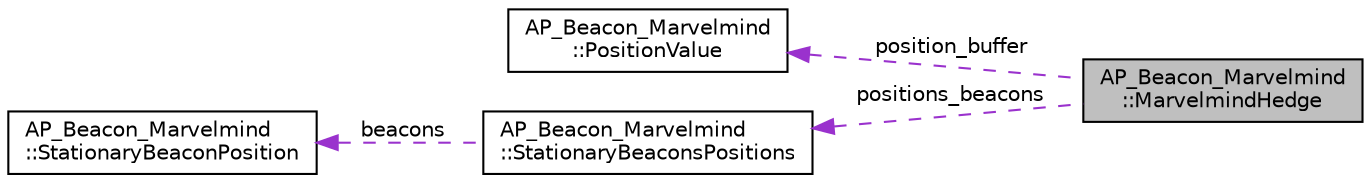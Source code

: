 digraph "AP_Beacon_Marvelmind::MarvelmindHedge"
{
 // INTERACTIVE_SVG=YES
  edge [fontname="Helvetica",fontsize="10",labelfontname="Helvetica",labelfontsize="10"];
  node [fontname="Helvetica",fontsize="10",shape=record];
  rankdir="LR";
  Node1 [label="AP_Beacon_Marvelmind\l::MarvelmindHedge",height=0.2,width=0.4,color="black", fillcolor="grey75", style="filled", fontcolor="black"];
  Node2 -> Node1 [dir="back",color="darkorchid3",fontsize="10",style="dashed",label=" position_buffer" ,fontname="Helvetica"];
  Node2 [label="AP_Beacon_Marvelmind\l::PositionValue",height=0.2,width=0.4,color="black", fillcolor="white", style="filled",URL="$structAP__Beacon__Marvelmind_1_1PositionValue.html"];
  Node3 -> Node1 [dir="back",color="darkorchid3",fontsize="10",style="dashed",label=" positions_beacons" ,fontname="Helvetica"];
  Node3 [label="AP_Beacon_Marvelmind\l::StationaryBeaconsPositions",height=0.2,width=0.4,color="black", fillcolor="white", style="filled",URL="$structAP__Beacon__Marvelmind_1_1StationaryBeaconsPositions.html"];
  Node4 -> Node3 [dir="back",color="darkorchid3",fontsize="10",style="dashed",label=" beacons" ,fontname="Helvetica"];
  Node4 [label="AP_Beacon_Marvelmind\l::StationaryBeaconPosition",height=0.2,width=0.4,color="black", fillcolor="white", style="filled",URL="$structAP__Beacon__Marvelmind_1_1StationaryBeaconPosition.html"];
}
